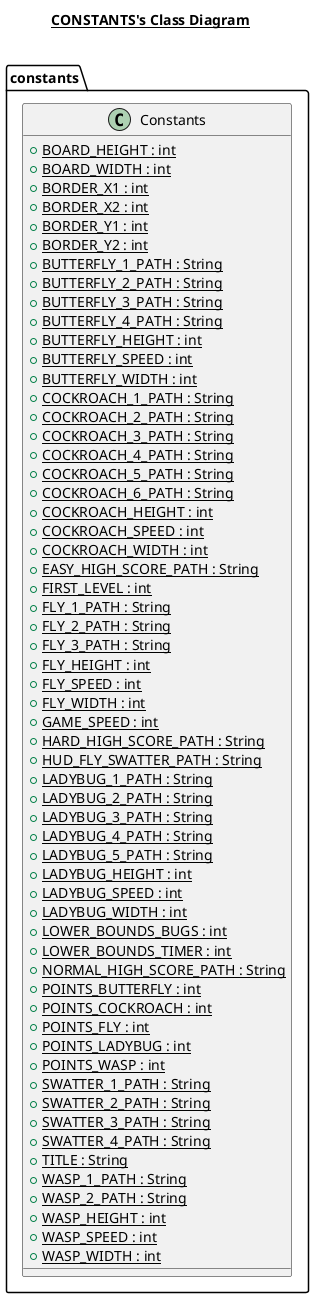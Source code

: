 @startuml

title __CONSTANTS's Class Diagram__\n

  namespace constants {
      class constants.Constants {
          {static} + BOARD_HEIGHT : int
          {static} + BOARD_WIDTH : int
          {static} + BORDER_X1 : int
          {static} + BORDER_X2 : int
          {static} + BORDER_Y1 : int
          {static} + BORDER_Y2 : int
          {static} + BUTTERFLY_1_PATH : String
          {static} + BUTTERFLY_2_PATH : String
          {static} + BUTTERFLY_3_PATH : String
          {static} + BUTTERFLY_4_PATH : String
          {static} + BUTTERFLY_HEIGHT : int
          {static} + BUTTERFLY_SPEED : int
          {static} + BUTTERFLY_WIDTH : int
          {static} + COCKROACH_1_PATH : String
          {static} + COCKROACH_2_PATH : String
          {static} + COCKROACH_3_PATH : String
          {static} + COCKROACH_4_PATH : String
          {static} + COCKROACH_5_PATH : String
          {static} + COCKROACH_6_PATH : String
          {static} + COCKROACH_HEIGHT : int
          {static} + COCKROACH_SPEED : int
          {static} + COCKROACH_WIDTH : int
          {static} + EASY_HIGH_SCORE_PATH : String
          {static} + FIRST_LEVEL : int
          {static} + FLY_1_PATH : String
          {static} + FLY_2_PATH : String
          {static} + FLY_3_PATH : String
          {static} + FLY_HEIGHT : int
          {static} + FLY_SPEED : int
          {static} + FLY_WIDTH : int
          {static} + GAME_SPEED : int
          {static} + HARD_HIGH_SCORE_PATH : String
          {static} + HUD_FLY_SWATTER_PATH : String
          {static} + LADYBUG_1_PATH : String
          {static} + LADYBUG_2_PATH : String
          {static} + LADYBUG_3_PATH : String
          {static} + LADYBUG_4_PATH : String
          {static} + LADYBUG_5_PATH : String
          {static} + LADYBUG_HEIGHT : int
          {static} + LADYBUG_SPEED : int
          {static} + LADYBUG_WIDTH : int
          {static} + LOWER_BOUNDS_BUGS : int
          {static} + LOWER_BOUNDS_TIMER : int
          {static} + NORMAL_HIGH_SCORE_PATH : String
          {static} + POINTS_BUTTERFLY : int
          {static} + POINTS_COCKROACH : int
          {static} + POINTS_FLY : int
          {static} + POINTS_LADYBUG : int
          {static} + POINTS_WASP : int
          {static} + SWATTER_1_PATH : String
          {static} + SWATTER_2_PATH : String
          {static} + SWATTER_3_PATH : String
          {static} + SWATTER_4_PATH : String
          {static} + TITLE : String
          {static} + WASP_1_PATH : String
          {static} + WASP_2_PATH : String
          {static} + WASP_HEIGHT : int
          {static} + WASP_SPEED : int
          {static} + WASP_WIDTH : int
      }
    }
  


@enduml

